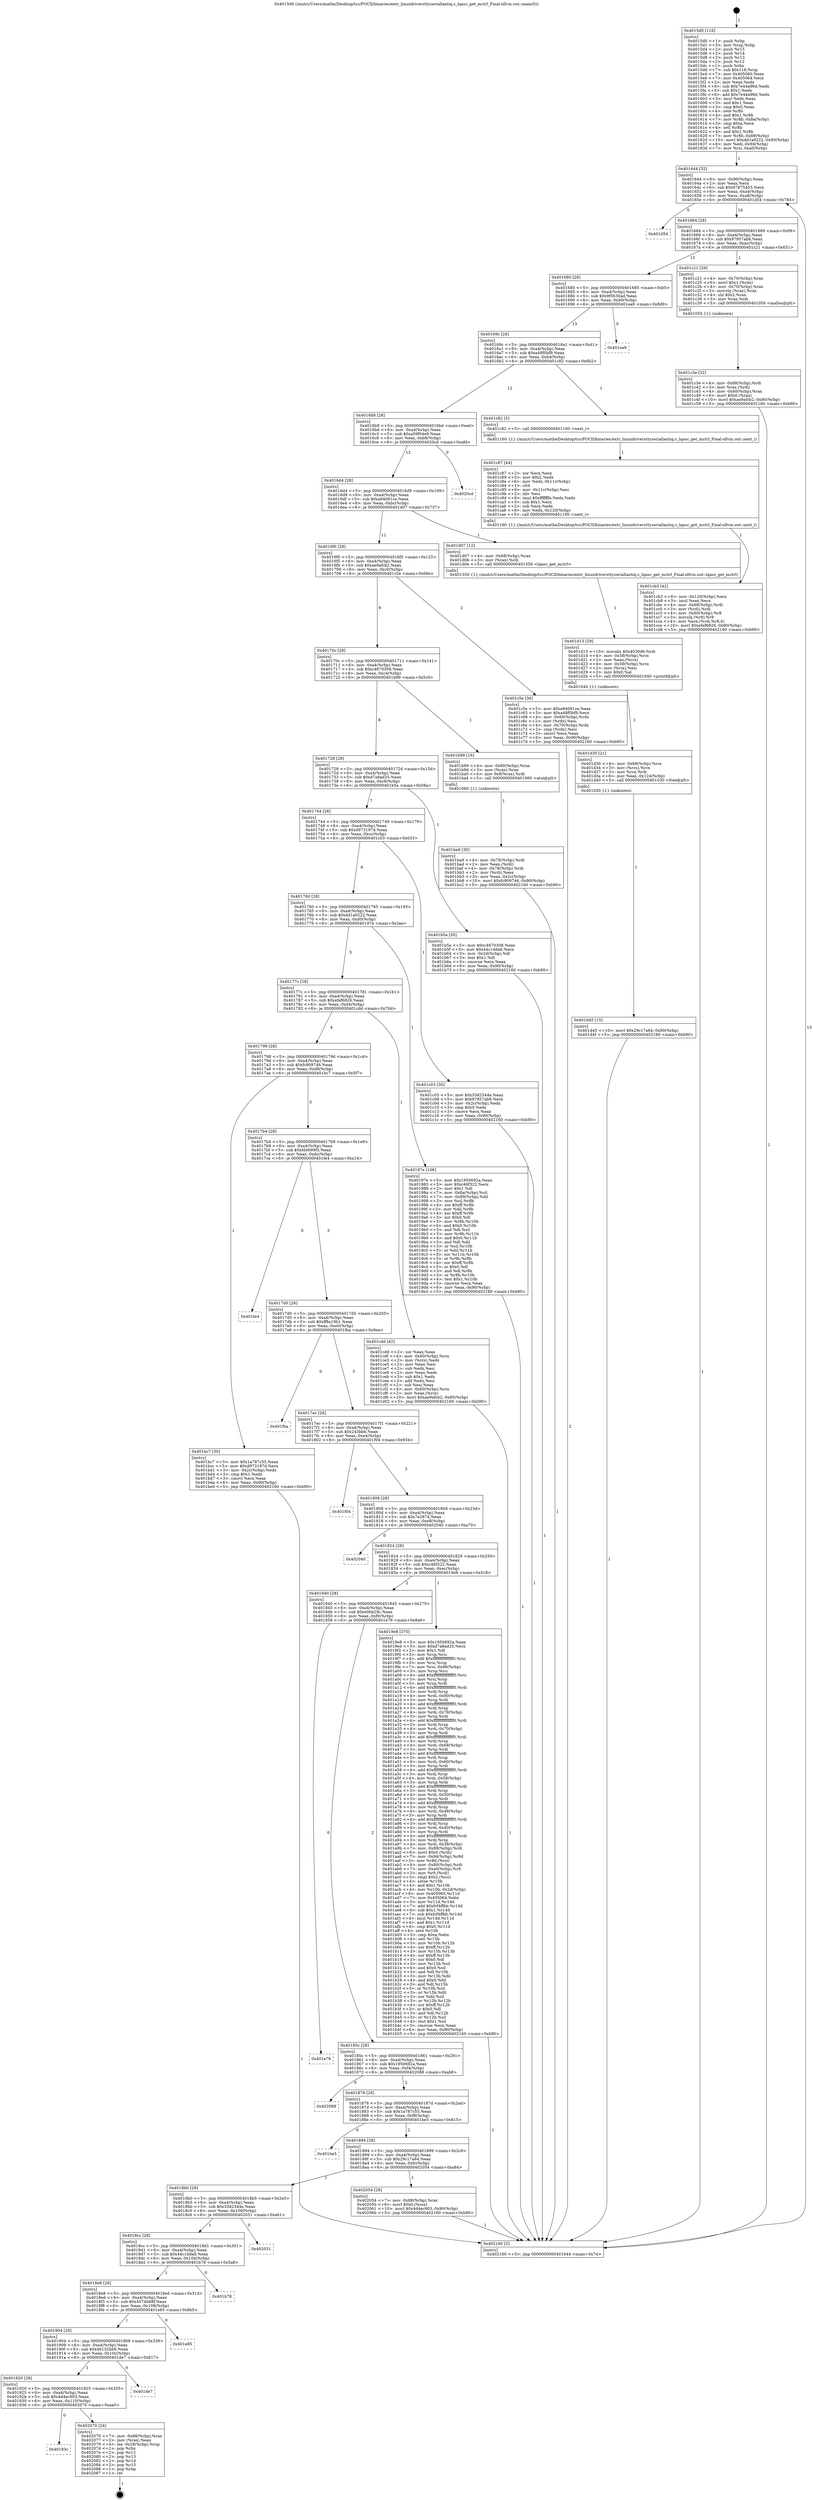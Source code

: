digraph "0x4015d0" {
  label = "0x4015d0 (/mnt/c/Users/mathe/Desktop/tcc/POCII/binaries/extr_linuxdriversttyseriallantiq.c_lqasc_get_mctrl_Final-ollvm.out::main(0))"
  labelloc = "t"
  node[shape=record]

  Entry [label="",width=0.3,height=0.3,shape=circle,fillcolor=black,style=filled]
  "0x401644" [label="{
     0x401644 [32]\l
     | [instrs]\l
     &nbsp;&nbsp;0x401644 \<+6\>: mov -0x90(%rbp),%eax\l
     &nbsp;&nbsp;0x40164a \<+2\>: mov %eax,%ecx\l
     &nbsp;&nbsp;0x40164c \<+6\>: sub $0x97875453,%ecx\l
     &nbsp;&nbsp;0x401652 \<+6\>: mov %eax,-0xa4(%rbp)\l
     &nbsp;&nbsp;0x401658 \<+6\>: mov %ecx,-0xa8(%rbp)\l
     &nbsp;&nbsp;0x40165e \<+6\>: je 0000000000401d54 \<main+0x784\>\l
  }"]
  "0x401d54" [label="{
     0x401d54\l
  }", style=dashed]
  "0x401664" [label="{
     0x401664 [28]\l
     | [instrs]\l
     &nbsp;&nbsp;0x401664 \<+5\>: jmp 0000000000401669 \<main+0x99\>\l
     &nbsp;&nbsp;0x401669 \<+6\>: mov -0xa4(%rbp),%eax\l
     &nbsp;&nbsp;0x40166f \<+5\>: sub $0x97957ab8,%eax\l
     &nbsp;&nbsp;0x401674 \<+6\>: mov %eax,-0xac(%rbp)\l
     &nbsp;&nbsp;0x40167a \<+6\>: je 0000000000401c21 \<main+0x651\>\l
  }"]
  Exit [label="",width=0.3,height=0.3,shape=circle,fillcolor=black,style=filled,peripheries=2]
  "0x401c21" [label="{
     0x401c21 [29]\l
     | [instrs]\l
     &nbsp;&nbsp;0x401c21 \<+4\>: mov -0x70(%rbp),%rax\l
     &nbsp;&nbsp;0x401c25 \<+6\>: movl $0x1,(%rax)\l
     &nbsp;&nbsp;0x401c2b \<+4\>: mov -0x70(%rbp),%rax\l
     &nbsp;&nbsp;0x401c2f \<+3\>: movslq (%rax),%rax\l
     &nbsp;&nbsp;0x401c32 \<+4\>: shl $0x2,%rax\l
     &nbsp;&nbsp;0x401c36 \<+3\>: mov %rax,%rdi\l
     &nbsp;&nbsp;0x401c39 \<+5\>: call 0000000000401050 \<malloc@plt\>\l
     | [calls]\l
     &nbsp;&nbsp;0x401050 \{1\} (unknown)\l
  }"]
  "0x401680" [label="{
     0x401680 [28]\l
     | [instrs]\l
     &nbsp;&nbsp;0x401680 \<+5\>: jmp 0000000000401685 \<main+0xb5\>\l
     &nbsp;&nbsp;0x401685 \<+6\>: mov -0xa4(%rbp),%eax\l
     &nbsp;&nbsp;0x40168b \<+5\>: sub $0x9f5630ad,%eax\l
     &nbsp;&nbsp;0x401690 \<+6\>: mov %eax,-0xb0(%rbp)\l
     &nbsp;&nbsp;0x401696 \<+6\>: je 0000000000401ea9 \<main+0x8d9\>\l
  }"]
  "0x40193c" [label="{
     0x40193c\l
  }", style=dashed]
  "0x401ea9" [label="{
     0x401ea9\l
  }", style=dashed]
  "0x40169c" [label="{
     0x40169c [28]\l
     | [instrs]\l
     &nbsp;&nbsp;0x40169c \<+5\>: jmp 00000000004016a1 \<main+0xd1\>\l
     &nbsp;&nbsp;0x4016a1 \<+6\>: mov -0xa4(%rbp),%eax\l
     &nbsp;&nbsp;0x4016a7 \<+5\>: sub $0xa48f0bf9,%eax\l
     &nbsp;&nbsp;0x4016ac \<+6\>: mov %eax,-0xb4(%rbp)\l
     &nbsp;&nbsp;0x4016b2 \<+6\>: je 0000000000401c82 \<main+0x6b2\>\l
  }"]
  "0x402070" [label="{
     0x402070 [24]\l
     | [instrs]\l
     &nbsp;&nbsp;0x402070 \<+7\>: mov -0x88(%rbp),%rax\l
     &nbsp;&nbsp;0x402077 \<+2\>: mov (%rax),%eax\l
     &nbsp;&nbsp;0x402079 \<+4\>: lea -0x28(%rbp),%rsp\l
     &nbsp;&nbsp;0x40207d \<+1\>: pop %rbx\l
     &nbsp;&nbsp;0x40207e \<+2\>: pop %r12\l
     &nbsp;&nbsp;0x402080 \<+2\>: pop %r13\l
     &nbsp;&nbsp;0x402082 \<+2\>: pop %r14\l
     &nbsp;&nbsp;0x402084 \<+2\>: pop %r15\l
     &nbsp;&nbsp;0x402086 \<+1\>: pop %rbp\l
     &nbsp;&nbsp;0x402087 \<+1\>: ret\l
  }"]
  "0x401c82" [label="{
     0x401c82 [5]\l
     | [instrs]\l
     &nbsp;&nbsp;0x401c82 \<+5\>: call 0000000000401160 \<next_i\>\l
     | [calls]\l
     &nbsp;&nbsp;0x401160 \{1\} (/mnt/c/Users/mathe/Desktop/tcc/POCII/binaries/extr_linuxdriversttyseriallantiq.c_lqasc_get_mctrl_Final-ollvm.out::next_i)\l
  }"]
  "0x4016b8" [label="{
     0x4016b8 [28]\l
     | [instrs]\l
     &nbsp;&nbsp;0x4016b8 \<+5\>: jmp 00000000004016bd \<main+0xed\>\l
     &nbsp;&nbsp;0x4016bd \<+6\>: mov -0xa4(%rbp),%eax\l
     &nbsp;&nbsp;0x4016c3 \<+5\>: sub $0xa59f04e9,%eax\l
     &nbsp;&nbsp;0x4016c8 \<+6\>: mov %eax,-0xb8(%rbp)\l
     &nbsp;&nbsp;0x4016ce \<+6\>: je 00000000004020cd \<main+0xafd\>\l
  }"]
  "0x401920" [label="{
     0x401920 [28]\l
     | [instrs]\l
     &nbsp;&nbsp;0x401920 \<+5\>: jmp 0000000000401925 \<main+0x355\>\l
     &nbsp;&nbsp;0x401925 \<+6\>: mov -0xa4(%rbp),%eax\l
     &nbsp;&nbsp;0x40192b \<+5\>: sub $0x4d4ec903,%eax\l
     &nbsp;&nbsp;0x401930 \<+6\>: mov %eax,-0x110(%rbp)\l
     &nbsp;&nbsp;0x401936 \<+6\>: je 0000000000402070 \<main+0xaa0\>\l
  }"]
  "0x4020cd" [label="{
     0x4020cd\l
  }", style=dashed]
  "0x4016d4" [label="{
     0x4016d4 [28]\l
     | [instrs]\l
     &nbsp;&nbsp;0x4016d4 \<+5\>: jmp 00000000004016d9 \<main+0x109\>\l
     &nbsp;&nbsp;0x4016d9 \<+6\>: mov -0xa4(%rbp),%eax\l
     &nbsp;&nbsp;0x4016df \<+5\>: sub $0xa94081ce,%eax\l
     &nbsp;&nbsp;0x4016e4 \<+6\>: mov %eax,-0xbc(%rbp)\l
     &nbsp;&nbsp;0x4016ea \<+6\>: je 0000000000401d07 \<main+0x737\>\l
  }"]
  "0x401de7" [label="{
     0x401de7\l
  }", style=dashed]
  "0x401d07" [label="{
     0x401d07 [12]\l
     | [instrs]\l
     &nbsp;&nbsp;0x401d07 \<+4\>: mov -0x68(%rbp),%rax\l
     &nbsp;&nbsp;0x401d0b \<+3\>: mov (%rax),%rdi\l
     &nbsp;&nbsp;0x401d0e \<+5\>: call 0000000000401550 \<lqasc_get_mctrl\>\l
     | [calls]\l
     &nbsp;&nbsp;0x401550 \{1\} (/mnt/c/Users/mathe/Desktop/tcc/POCII/binaries/extr_linuxdriversttyseriallantiq.c_lqasc_get_mctrl_Final-ollvm.out::lqasc_get_mctrl)\l
  }"]
  "0x4016f0" [label="{
     0x4016f0 [28]\l
     | [instrs]\l
     &nbsp;&nbsp;0x4016f0 \<+5\>: jmp 00000000004016f5 \<main+0x125\>\l
     &nbsp;&nbsp;0x4016f5 \<+6\>: mov -0xa4(%rbp),%eax\l
     &nbsp;&nbsp;0x4016fb \<+5\>: sub $0xae9afcb2,%eax\l
     &nbsp;&nbsp;0x401700 \<+6\>: mov %eax,-0xc0(%rbp)\l
     &nbsp;&nbsp;0x401706 \<+6\>: je 0000000000401c5e \<main+0x68e\>\l
  }"]
  "0x401904" [label="{
     0x401904 [28]\l
     | [instrs]\l
     &nbsp;&nbsp;0x401904 \<+5\>: jmp 0000000000401909 \<main+0x339\>\l
     &nbsp;&nbsp;0x401909 \<+6\>: mov -0xa4(%rbp),%eax\l
     &nbsp;&nbsp;0x40190f \<+5\>: sub $0x46132bb9,%eax\l
     &nbsp;&nbsp;0x401914 \<+6\>: mov %eax,-0x10c(%rbp)\l
     &nbsp;&nbsp;0x40191a \<+6\>: je 0000000000401de7 \<main+0x817\>\l
  }"]
  "0x401c5e" [label="{
     0x401c5e [36]\l
     | [instrs]\l
     &nbsp;&nbsp;0x401c5e \<+5\>: mov $0xa94081ce,%eax\l
     &nbsp;&nbsp;0x401c63 \<+5\>: mov $0xa48f0bf9,%ecx\l
     &nbsp;&nbsp;0x401c68 \<+4\>: mov -0x60(%rbp),%rdx\l
     &nbsp;&nbsp;0x401c6c \<+2\>: mov (%rdx),%esi\l
     &nbsp;&nbsp;0x401c6e \<+4\>: mov -0x70(%rbp),%rdx\l
     &nbsp;&nbsp;0x401c72 \<+2\>: cmp (%rdx),%esi\l
     &nbsp;&nbsp;0x401c74 \<+3\>: cmovl %ecx,%eax\l
     &nbsp;&nbsp;0x401c77 \<+6\>: mov %eax,-0x90(%rbp)\l
     &nbsp;&nbsp;0x401c7d \<+5\>: jmp 0000000000402160 \<main+0xb90\>\l
  }"]
  "0x40170c" [label="{
     0x40170c [28]\l
     | [instrs]\l
     &nbsp;&nbsp;0x40170c \<+5\>: jmp 0000000000401711 \<main+0x141\>\l
     &nbsp;&nbsp;0x401711 \<+6\>: mov -0xa4(%rbp),%eax\l
     &nbsp;&nbsp;0x401717 \<+5\>: sub $0xc4670308,%eax\l
     &nbsp;&nbsp;0x40171c \<+6\>: mov %eax,-0xc4(%rbp)\l
     &nbsp;&nbsp;0x401722 \<+6\>: je 0000000000401b99 \<main+0x5c9\>\l
  }"]
  "0x401e85" [label="{
     0x401e85\l
  }", style=dashed]
  "0x401b99" [label="{
     0x401b99 [16]\l
     | [instrs]\l
     &nbsp;&nbsp;0x401b99 \<+4\>: mov -0x80(%rbp),%rax\l
     &nbsp;&nbsp;0x401b9d \<+3\>: mov (%rax),%rax\l
     &nbsp;&nbsp;0x401ba0 \<+4\>: mov 0x8(%rax),%rdi\l
     &nbsp;&nbsp;0x401ba4 \<+5\>: call 0000000000401060 \<atoi@plt\>\l
     | [calls]\l
     &nbsp;&nbsp;0x401060 \{1\} (unknown)\l
  }"]
  "0x401728" [label="{
     0x401728 [28]\l
     | [instrs]\l
     &nbsp;&nbsp;0x401728 \<+5\>: jmp 000000000040172d \<main+0x15d\>\l
     &nbsp;&nbsp;0x40172d \<+6\>: mov -0xa4(%rbp),%eax\l
     &nbsp;&nbsp;0x401733 \<+5\>: sub $0xd7a8ad35,%eax\l
     &nbsp;&nbsp;0x401738 \<+6\>: mov %eax,-0xc8(%rbp)\l
     &nbsp;&nbsp;0x40173e \<+6\>: je 0000000000401b5a \<main+0x58a\>\l
  }"]
  "0x4018e8" [label="{
     0x4018e8 [28]\l
     | [instrs]\l
     &nbsp;&nbsp;0x4018e8 \<+5\>: jmp 00000000004018ed \<main+0x31d\>\l
     &nbsp;&nbsp;0x4018ed \<+6\>: mov -0xa4(%rbp),%eax\l
     &nbsp;&nbsp;0x4018f3 \<+5\>: sub $0x4574b88f,%eax\l
     &nbsp;&nbsp;0x4018f8 \<+6\>: mov %eax,-0x108(%rbp)\l
     &nbsp;&nbsp;0x4018fe \<+6\>: je 0000000000401e85 \<main+0x8b5\>\l
  }"]
  "0x401b5a" [label="{
     0x401b5a [30]\l
     | [instrs]\l
     &nbsp;&nbsp;0x401b5a \<+5\>: mov $0xc4670308,%eax\l
     &nbsp;&nbsp;0x401b5f \<+5\>: mov $0x44c1dda8,%ecx\l
     &nbsp;&nbsp;0x401b64 \<+3\>: mov -0x2d(%rbp),%dl\l
     &nbsp;&nbsp;0x401b67 \<+3\>: test $0x1,%dl\l
     &nbsp;&nbsp;0x401b6a \<+3\>: cmovne %ecx,%eax\l
     &nbsp;&nbsp;0x401b6d \<+6\>: mov %eax,-0x90(%rbp)\l
     &nbsp;&nbsp;0x401b73 \<+5\>: jmp 0000000000402160 \<main+0xb90\>\l
  }"]
  "0x401744" [label="{
     0x401744 [28]\l
     | [instrs]\l
     &nbsp;&nbsp;0x401744 \<+5\>: jmp 0000000000401749 \<main+0x179\>\l
     &nbsp;&nbsp;0x401749 \<+6\>: mov -0xa4(%rbp),%eax\l
     &nbsp;&nbsp;0x40174f \<+5\>: sub $0xd973197d,%eax\l
     &nbsp;&nbsp;0x401754 \<+6\>: mov %eax,-0xcc(%rbp)\l
     &nbsp;&nbsp;0x40175a \<+6\>: je 0000000000401c03 \<main+0x633\>\l
  }"]
  "0x401b78" [label="{
     0x401b78\l
  }", style=dashed]
  "0x401c03" [label="{
     0x401c03 [30]\l
     | [instrs]\l
     &nbsp;&nbsp;0x401c03 \<+5\>: mov $0x33d2344e,%eax\l
     &nbsp;&nbsp;0x401c08 \<+5\>: mov $0x97957ab8,%ecx\l
     &nbsp;&nbsp;0x401c0d \<+3\>: mov -0x2c(%rbp),%edx\l
     &nbsp;&nbsp;0x401c10 \<+3\>: cmp $0x0,%edx\l
     &nbsp;&nbsp;0x401c13 \<+3\>: cmove %ecx,%eax\l
     &nbsp;&nbsp;0x401c16 \<+6\>: mov %eax,-0x90(%rbp)\l
     &nbsp;&nbsp;0x401c1c \<+5\>: jmp 0000000000402160 \<main+0xb90\>\l
  }"]
  "0x401760" [label="{
     0x401760 [28]\l
     | [instrs]\l
     &nbsp;&nbsp;0x401760 \<+5\>: jmp 0000000000401765 \<main+0x195\>\l
     &nbsp;&nbsp;0x401765 \<+6\>: mov -0xa4(%rbp),%eax\l
     &nbsp;&nbsp;0x40176b \<+5\>: sub $0xdd1a9222,%eax\l
     &nbsp;&nbsp;0x401770 \<+6\>: mov %eax,-0xd0(%rbp)\l
     &nbsp;&nbsp;0x401776 \<+6\>: je 000000000040197e \<main+0x3ae\>\l
  }"]
  "0x4018cc" [label="{
     0x4018cc [28]\l
     | [instrs]\l
     &nbsp;&nbsp;0x4018cc \<+5\>: jmp 00000000004018d1 \<main+0x301\>\l
     &nbsp;&nbsp;0x4018d1 \<+6\>: mov -0xa4(%rbp),%eax\l
     &nbsp;&nbsp;0x4018d7 \<+5\>: sub $0x44c1dda8,%eax\l
     &nbsp;&nbsp;0x4018dc \<+6\>: mov %eax,-0x104(%rbp)\l
     &nbsp;&nbsp;0x4018e2 \<+6\>: je 0000000000401b78 \<main+0x5a8\>\l
  }"]
  "0x40197e" [label="{
     0x40197e [106]\l
     | [instrs]\l
     &nbsp;&nbsp;0x40197e \<+5\>: mov $0x1950692a,%eax\l
     &nbsp;&nbsp;0x401983 \<+5\>: mov $0xc46f322,%ecx\l
     &nbsp;&nbsp;0x401988 \<+2\>: mov $0x1,%dl\l
     &nbsp;&nbsp;0x40198a \<+7\>: mov -0x8a(%rbp),%sil\l
     &nbsp;&nbsp;0x401991 \<+7\>: mov -0x89(%rbp),%dil\l
     &nbsp;&nbsp;0x401998 \<+3\>: mov %sil,%r8b\l
     &nbsp;&nbsp;0x40199b \<+4\>: xor $0xff,%r8b\l
     &nbsp;&nbsp;0x40199f \<+3\>: mov %dil,%r9b\l
     &nbsp;&nbsp;0x4019a2 \<+4\>: xor $0xff,%r9b\l
     &nbsp;&nbsp;0x4019a6 \<+3\>: xor $0x0,%dl\l
     &nbsp;&nbsp;0x4019a9 \<+3\>: mov %r8b,%r10b\l
     &nbsp;&nbsp;0x4019ac \<+4\>: and $0x0,%r10b\l
     &nbsp;&nbsp;0x4019b0 \<+3\>: and %dl,%sil\l
     &nbsp;&nbsp;0x4019b3 \<+3\>: mov %r9b,%r11b\l
     &nbsp;&nbsp;0x4019b6 \<+4\>: and $0x0,%r11b\l
     &nbsp;&nbsp;0x4019ba \<+3\>: and %dl,%dil\l
     &nbsp;&nbsp;0x4019bd \<+3\>: or %sil,%r10b\l
     &nbsp;&nbsp;0x4019c0 \<+3\>: or %dil,%r11b\l
     &nbsp;&nbsp;0x4019c3 \<+3\>: xor %r11b,%r10b\l
     &nbsp;&nbsp;0x4019c6 \<+3\>: or %r9b,%r8b\l
     &nbsp;&nbsp;0x4019c9 \<+4\>: xor $0xff,%r8b\l
     &nbsp;&nbsp;0x4019cd \<+3\>: or $0x0,%dl\l
     &nbsp;&nbsp;0x4019d0 \<+3\>: and %dl,%r8b\l
     &nbsp;&nbsp;0x4019d3 \<+3\>: or %r8b,%r10b\l
     &nbsp;&nbsp;0x4019d6 \<+4\>: test $0x1,%r10b\l
     &nbsp;&nbsp;0x4019da \<+3\>: cmovne %ecx,%eax\l
     &nbsp;&nbsp;0x4019dd \<+6\>: mov %eax,-0x90(%rbp)\l
     &nbsp;&nbsp;0x4019e3 \<+5\>: jmp 0000000000402160 \<main+0xb90\>\l
  }"]
  "0x40177c" [label="{
     0x40177c [28]\l
     | [instrs]\l
     &nbsp;&nbsp;0x40177c \<+5\>: jmp 0000000000401781 \<main+0x1b1\>\l
     &nbsp;&nbsp;0x401781 \<+6\>: mov -0xa4(%rbp),%eax\l
     &nbsp;&nbsp;0x401787 \<+5\>: sub $0xefaf6826,%eax\l
     &nbsp;&nbsp;0x40178c \<+6\>: mov %eax,-0xd4(%rbp)\l
     &nbsp;&nbsp;0x401792 \<+6\>: je 0000000000401cdd \<main+0x70d\>\l
  }"]
  "0x402160" [label="{
     0x402160 [5]\l
     | [instrs]\l
     &nbsp;&nbsp;0x402160 \<+5\>: jmp 0000000000401644 \<main+0x74\>\l
  }"]
  "0x4015d0" [label="{
     0x4015d0 [116]\l
     | [instrs]\l
     &nbsp;&nbsp;0x4015d0 \<+1\>: push %rbp\l
     &nbsp;&nbsp;0x4015d1 \<+3\>: mov %rsp,%rbp\l
     &nbsp;&nbsp;0x4015d4 \<+2\>: push %r15\l
     &nbsp;&nbsp;0x4015d6 \<+2\>: push %r14\l
     &nbsp;&nbsp;0x4015d8 \<+2\>: push %r13\l
     &nbsp;&nbsp;0x4015da \<+2\>: push %r12\l
     &nbsp;&nbsp;0x4015dc \<+1\>: push %rbx\l
     &nbsp;&nbsp;0x4015dd \<+7\>: sub $0x118,%rsp\l
     &nbsp;&nbsp;0x4015e4 \<+7\>: mov 0x405060,%eax\l
     &nbsp;&nbsp;0x4015eb \<+7\>: mov 0x405064,%ecx\l
     &nbsp;&nbsp;0x4015f2 \<+2\>: mov %eax,%edx\l
     &nbsp;&nbsp;0x4015f4 \<+6\>: sub $0x7e44a96d,%edx\l
     &nbsp;&nbsp;0x4015fa \<+3\>: sub $0x1,%edx\l
     &nbsp;&nbsp;0x4015fd \<+6\>: add $0x7e44a96d,%edx\l
     &nbsp;&nbsp;0x401603 \<+3\>: imul %edx,%eax\l
     &nbsp;&nbsp;0x401606 \<+3\>: and $0x1,%eax\l
     &nbsp;&nbsp;0x401609 \<+3\>: cmp $0x0,%eax\l
     &nbsp;&nbsp;0x40160c \<+4\>: sete %r8b\l
     &nbsp;&nbsp;0x401610 \<+4\>: and $0x1,%r8b\l
     &nbsp;&nbsp;0x401614 \<+7\>: mov %r8b,-0x8a(%rbp)\l
     &nbsp;&nbsp;0x40161b \<+3\>: cmp $0xa,%ecx\l
     &nbsp;&nbsp;0x40161e \<+4\>: setl %r8b\l
     &nbsp;&nbsp;0x401622 \<+4\>: and $0x1,%r8b\l
     &nbsp;&nbsp;0x401626 \<+7\>: mov %r8b,-0x89(%rbp)\l
     &nbsp;&nbsp;0x40162d \<+10\>: movl $0xdd1a9222,-0x90(%rbp)\l
     &nbsp;&nbsp;0x401637 \<+6\>: mov %edi,-0x94(%rbp)\l
     &nbsp;&nbsp;0x40163d \<+7\>: mov %rsi,-0xa0(%rbp)\l
  }"]
  "0x402031" [label="{
     0x402031\l
  }", style=dashed]
  "0x401cdd" [label="{
     0x401cdd [42]\l
     | [instrs]\l
     &nbsp;&nbsp;0x401cdd \<+2\>: xor %eax,%eax\l
     &nbsp;&nbsp;0x401cdf \<+4\>: mov -0x60(%rbp),%rcx\l
     &nbsp;&nbsp;0x401ce3 \<+2\>: mov (%rcx),%edx\l
     &nbsp;&nbsp;0x401ce5 \<+2\>: mov %eax,%esi\l
     &nbsp;&nbsp;0x401ce7 \<+2\>: sub %edx,%esi\l
     &nbsp;&nbsp;0x401ce9 \<+2\>: mov %eax,%edx\l
     &nbsp;&nbsp;0x401ceb \<+3\>: sub $0x1,%edx\l
     &nbsp;&nbsp;0x401cee \<+2\>: add %edx,%esi\l
     &nbsp;&nbsp;0x401cf0 \<+2\>: sub %esi,%eax\l
     &nbsp;&nbsp;0x401cf2 \<+4\>: mov -0x60(%rbp),%rcx\l
     &nbsp;&nbsp;0x401cf6 \<+2\>: mov %eax,(%rcx)\l
     &nbsp;&nbsp;0x401cf8 \<+10\>: movl $0xae9afcb2,-0x90(%rbp)\l
     &nbsp;&nbsp;0x401d02 \<+5\>: jmp 0000000000402160 \<main+0xb90\>\l
  }"]
  "0x401798" [label="{
     0x401798 [28]\l
     | [instrs]\l
     &nbsp;&nbsp;0x401798 \<+5\>: jmp 000000000040179d \<main+0x1cd\>\l
     &nbsp;&nbsp;0x40179d \<+6\>: mov -0xa4(%rbp),%eax\l
     &nbsp;&nbsp;0x4017a3 \<+5\>: sub $0xfc909746,%eax\l
     &nbsp;&nbsp;0x4017a8 \<+6\>: mov %eax,-0xd8(%rbp)\l
     &nbsp;&nbsp;0x4017ae \<+6\>: je 0000000000401bc7 \<main+0x5f7\>\l
  }"]
  "0x4018b0" [label="{
     0x4018b0 [28]\l
     | [instrs]\l
     &nbsp;&nbsp;0x4018b0 \<+5\>: jmp 00000000004018b5 \<main+0x2e5\>\l
     &nbsp;&nbsp;0x4018b5 \<+6\>: mov -0xa4(%rbp),%eax\l
     &nbsp;&nbsp;0x4018bb \<+5\>: sub $0x33d2344e,%eax\l
     &nbsp;&nbsp;0x4018c0 \<+6\>: mov %eax,-0x100(%rbp)\l
     &nbsp;&nbsp;0x4018c6 \<+6\>: je 0000000000402031 \<main+0xa61\>\l
  }"]
  "0x401bc7" [label="{
     0x401bc7 [30]\l
     | [instrs]\l
     &nbsp;&nbsp;0x401bc7 \<+5\>: mov $0x1a787c55,%eax\l
     &nbsp;&nbsp;0x401bcc \<+5\>: mov $0xd973197d,%ecx\l
     &nbsp;&nbsp;0x401bd1 \<+3\>: mov -0x2c(%rbp),%edx\l
     &nbsp;&nbsp;0x401bd4 \<+3\>: cmp $0x1,%edx\l
     &nbsp;&nbsp;0x401bd7 \<+3\>: cmovl %ecx,%eax\l
     &nbsp;&nbsp;0x401bda \<+6\>: mov %eax,-0x90(%rbp)\l
     &nbsp;&nbsp;0x401be0 \<+5\>: jmp 0000000000402160 \<main+0xb90\>\l
  }"]
  "0x4017b4" [label="{
     0x4017b4 [28]\l
     | [instrs]\l
     &nbsp;&nbsp;0x4017b4 \<+5\>: jmp 00000000004017b9 \<main+0x1e9\>\l
     &nbsp;&nbsp;0x4017b9 \<+6\>: mov -0xa4(%rbp),%eax\l
     &nbsp;&nbsp;0x4017bf \<+5\>: sub $0xfd4699f3,%eax\l
     &nbsp;&nbsp;0x4017c4 \<+6\>: mov %eax,-0xdc(%rbp)\l
     &nbsp;&nbsp;0x4017ca \<+6\>: je 0000000000401fe4 \<main+0xa14\>\l
  }"]
  "0x402054" [label="{
     0x402054 [28]\l
     | [instrs]\l
     &nbsp;&nbsp;0x402054 \<+7\>: mov -0x88(%rbp),%rax\l
     &nbsp;&nbsp;0x40205b \<+6\>: movl $0x0,(%rax)\l
     &nbsp;&nbsp;0x402061 \<+10\>: movl $0x4d4ec903,-0x90(%rbp)\l
     &nbsp;&nbsp;0x40206b \<+5\>: jmp 0000000000402160 \<main+0xb90\>\l
  }"]
  "0x401fe4" [label="{
     0x401fe4\l
  }", style=dashed]
  "0x4017d0" [label="{
     0x4017d0 [28]\l
     | [instrs]\l
     &nbsp;&nbsp;0x4017d0 \<+5\>: jmp 00000000004017d5 \<main+0x205\>\l
     &nbsp;&nbsp;0x4017d5 \<+6\>: mov -0xa4(%rbp),%eax\l
     &nbsp;&nbsp;0x4017db \<+5\>: sub $0xff8a19b1,%eax\l
     &nbsp;&nbsp;0x4017e0 \<+6\>: mov %eax,-0xe0(%rbp)\l
     &nbsp;&nbsp;0x4017e6 \<+6\>: je 0000000000401fba \<main+0x9ea\>\l
  }"]
  "0x401894" [label="{
     0x401894 [28]\l
     | [instrs]\l
     &nbsp;&nbsp;0x401894 \<+5\>: jmp 0000000000401899 \<main+0x2c9\>\l
     &nbsp;&nbsp;0x401899 \<+6\>: mov -0xa4(%rbp),%eax\l
     &nbsp;&nbsp;0x40189f \<+5\>: sub $0x29c17a64,%eax\l
     &nbsp;&nbsp;0x4018a4 \<+6\>: mov %eax,-0xfc(%rbp)\l
     &nbsp;&nbsp;0x4018aa \<+6\>: je 0000000000402054 \<main+0xa84\>\l
  }"]
  "0x401fba" [label="{
     0x401fba\l
  }", style=dashed]
  "0x4017ec" [label="{
     0x4017ec [28]\l
     | [instrs]\l
     &nbsp;&nbsp;0x4017ec \<+5\>: jmp 00000000004017f1 \<main+0x221\>\l
     &nbsp;&nbsp;0x4017f1 \<+6\>: mov -0xa4(%rbp),%eax\l
     &nbsp;&nbsp;0x4017f7 \<+5\>: sub $0x243bbb,%eax\l
     &nbsp;&nbsp;0x4017fc \<+6\>: mov %eax,-0xe4(%rbp)\l
     &nbsp;&nbsp;0x401802 \<+6\>: je 0000000000401f04 \<main+0x934\>\l
  }"]
  "0x401be5" [label="{
     0x401be5\l
  }", style=dashed]
  "0x401f04" [label="{
     0x401f04\l
  }", style=dashed]
  "0x401808" [label="{
     0x401808 [28]\l
     | [instrs]\l
     &nbsp;&nbsp;0x401808 \<+5\>: jmp 000000000040180d \<main+0x23d\>\l
     &nbsp;&nbsp;0x40180d \<+6\>: mov -0xa4(%rbp),%eax\l
     &nbsp;&nbsp;0x401813 \<+5\>: sub $0x7e2874,%eax\l
     &nbsp;&nbsp;0x401818 \<+6\>: mov %eax,-0xe8(%rbp)\l
     &nbsp;&nbsp;0x40181e \<+6\>: je 0000000000402040 \<main+0xa70\>\l
  }"]
  "0x401878" [label="{
     0x401878 [28]\l
     | [instrs]\l
     &nbsp;&nbsp;0x401878 \<+5\>: jmp 000000000040187d \<main+0x2ad\>\l
     &nbsp;&nbsp;0x40187d \<+6\>: mov -0xa4(%rbp),%eax\l
     &nbsp;&nbsp;0x401883 \<+5\>: sub $0x1a787c55,%eax\l
     &nbsp;&nbsp;0x401888 \<+6\>: mov %eax,-0xf8(%rbp)\l
     &nbsp;&nbsp;0x40188e \<+6\>: je 0000000000401be5 \<main+0x615\>\l
  }"]
  "0x402040" [label="{
     0x402040\l
  }", style=dashed]
  "0x401824" [label="{
     0x401824 [28]\l
     | [instrs]\l
     &nbsp;&nbsp;0x401824 \<+5\>: jmp 0000000000401829 \<main+0x259\>\l
     &nbsp;&nbsp;0x401829 \<+6\>: mov -0xa4(%rbp),%eax\l
     &nbsp;&nbsp;0x40182f \<+5\>: sub $0xc46f322,%eax\l
     &nbsp;&nbsp;0x401834 \<+6\>: mov %eax,-0xec(%rbp)\l
     &nbsp;&nbsp;0x40183a \<+6\>: je 00000000004019e8 \<main+0x418\>\l
  }"]
  "0x402088" [label="{
     0x402088\l
  }", style=dashed]
  "0x4019e8" [label="{
     0x4019e8 [370]\l
     | [instrs]\l
     &nbsp;&nbsp;0x4019e8 \<+5\>: mov $0x1950692a,%eax\l
     &nbsp;&nbsp;0x4019ed \<+5\>: mov $0xd7a8ad35,%ecx\l
     &nbsp;&nbsp;0x4019f2 \<+2\>: mov $0x1,%dl\l
     &nbsp;&nbsp;0x4019f4 \<+3\>: mov %rsp,%rsi\l
     &nbsp;&nbsp;0x4019f7 \<+4\>: add $0xfffffffffffffff0,%rsi\l
     &nbsp;&nbsp;0x4019fb \<+3\>: mov %rsi,%rsp\l
     &nbsp;&nbsp;0x4019fe \<+7\>: mov %rsi,-0x88(%rbp)\l
     &nbsp;&nbsp;0x401a05 \<+3\>: mov %rsp,%rsi\l
     &nbsp;&nbsp;0x401a08 \<+4\>: add $0xfffffffffffffff0,%rsi\l
     &nbsp;&nbsp;0x401a0c \<+3\>: mov %rsi,%rsp\l
     &nbsp;&nbsp;0x401a0f \<+3\>: mov %rsp,%rdi\l
     &nbsp;&nbsp;0x401a12 \<+4\>: add $0xfffffffffffffff0,%rdi\l
     &nbsp;&nbsp;0x401a16 \<+3\>: mov %rdi,%rsp\l
     &nbsp;&nbsp;0x401a19 \<+4\>: mov %rdi,-0x80(%rbp)\l
     &nbsp;&nbsp;0x401a1d \<+3\>: mov %rsp,%rdi\l
     &nbsp;&nbsp;0x401a20 \<+4\>: add $0xfffffffffffffff0,%rdi\l
     &nbsp;&nbsp;0x401a24 \<+3\>: mov %rdi,%rsp\l
     &nbsp;&nbsp;0x401a27 \<+4\>: mov %rdi,-0x78(%rbp)\l
     &nbsp;&nbsp;0x401a2b \<+3\>: mov %rsp,%rdi\l
     &nbsp;&nbsp;0x401a2e \<+4\>: add $0xfffffffffffffff0,%rdi\l
     &nbsp;&nbsp;0x401a32 \<+3\>: mov %rdi,%rsp\l
     &nbsp;&nbsp;0x401a35 \<+4\>: mov %rdi,-0x70(%rbp)\l
     &nbsp;&nbsp;0x401a39 \<+3\>: mov %rsp,%rdi\l
     &nbsp;&nbsp;0x401a3c \<+4\>: add $0xfffffffffffffff0,%rdi\l
     &nbsp;&nbsp;0x401a40 \<+3\>: mov %rdi,%rsp\l
     &nbsp;&nbsp;0x401a43 \<+4\>: mov %rdi,-0x68(%rbp)\l
     &nbsp;&nbsp;0x401a47 \<+3\>: mov %rsp,%rdi\l
     &nbsp;&nbsp;0x401a4a \<+4\>: add $0xfffffffffffffff0,%rdi\l
     &nbsp;&nbsp;0x401a4e \<+3\>: mov %rdi,%rsp\l
     &nbsp;&nbsp;0x401a51 \<+4\>: mov %rdi,-0x60(%rbp)\l
     &nbsp;&nbsp;0x401a55 \<+3\>: mov %rsp,%rdi\l
     &nbsp;&nbsp;0x401a58 \<+4\>: add $0xfffffffffffffff0,%rdi\l
     &nbsp;&nbsp;0x401a5c \<+3\>: mov %rdi,%rsp\l
     &nbsp;&nbsp;0x401a5f \<+4\>: mov %rdi,-0x58(%rbp)\l
     &nbsp;&nbsp;0x401a63 \<+3\>: mov %rsp,%rdi\l
     &nbsp;&nbsp;0x401a66 \<+4\>: add $0xfffffffffffffff0,%rdi\l
     &nbsp;&nbsp;0x401a6a \<+3\>: mov %rdi,%rsp\l
     &nbsp;&nbsp;0x401a6d \<+4\>: mov %rdi,-0x50(%rbp)\l
     &nbsp;&nbsp;0x401a71 \<+3\>: mov %rsp,%rdi\l
     &nbsp;&nbsp;0x401a74 \<+4\>: add $0xfffffffffffffff0,%rdi\l
     &nbsp;&nbsp;0x401a78 \<+3\>: mov %rdi,%rsp\l
     &nbsp;&nbsp;0x401a7b \<+4\>: mov %rdi,-0x48(%rbp)\l
     &nbsp;&nbsp;0x401a7f \<+3\>: mov %rsp,%rdi\l
     &nbsp;&nbsp;0x401a82 \<+4\>: add $0xfffffffffffffff0,%rdi\l
     &nbsp;&nbsp;0x401a86 \<+3\>: mov %rdi,%rsp\l
     &nbsp;&nbsp;0x401a89 \<+4\>: mov %rdi,-0x40(%rbp)\l
     &nbsp;&nbsp;0x401a8d \<+3\>: mov %rsp,%rdi\l
     &nbsp;&nbsp;0x401a90 \<+4\>: add $0xfffffffffffffff0,%rdi\l
     &nbsp;&nbsp;0x401a94 \<+3\>: mov %rdi,%rsp\l
     &nbsp;&nbsp;0x401a97 \<+4\>: mov %rdi,-0x38(%rbp)\l
     &nbsp;&nbsp;0x401a9b \<+7\>: mov -0x88(%rbp),%rdi\l
     &nbsp;&nbsp;0x401aa2 \<+6\>: movl $0x0,(%rdi)\l
     &nbsp;&nbsp;0x401aa8 \<+7\>: mov -0x94(%rbp),%r8d\l
     &nbsp;&nbsp;0x401aaf \<+3\>: mov %r8d,(%rsi)\l
     &nbsp;&nbsp;0x401ab2 \<+4\>: mov -0x80(%rbp),%rdi\l
     &nbsp;&nbsp;0x401ab6 \<+7\>: mov -0xa0(%rbp),%r9\l
     &nbsp;&nbsp;0x401abd \<+3\>: mov %r9,(%rdi)\l
     &nbsp;&nbsp;0x401ac0 \<+3\>: cmpl $0x2,(%rsi)\l
     &nbsp;&nbsp;0x401ac3 \<+4\>: setne %r10b\l
     &nbsp;&nbsp;0x401ac7 \<+4\>: and $0x1,%r10b\l
     &nbsp;&nbsp;0x401acb \<+4\>: mov %r10b,-0x2d(%rbp)\l
     &nbsp;&nbsp;0x401acf \<+8\>: mov 0x405060,%r11d\l
     &nbsp;&nbsp;0x401ad7 \<+7\>: mov 0x405064,%ebx\l
     &nbsp;&nbsp;0x401ade \<+3\>: mov %r11d,%r14d\l
     &nbsp;&nbsp;0x401ae1 \<+7\>: add $0xfcf4ffbb,%r14d\l
     &nbsp;&nbsp;0x401ae8 \<+4\>: sub $0x1,%r14d\l
     &nbsp;&nbsp;0x401aec \<+7\>: sub $0xfcf4ffbb,%r14d\l
     &nbsp;&nbsp;0x401af3 \<+4\>: imul %r14d,%r11d\l
     &nbsp;&nbsp;0x401af7 \<+4\>: and $0x1,%r11d\l
     &nbsp;&nbsp;0x401afb \<+4\>: cmp $0x0,%r11d\l
     &nbsp;&nbsp;0x401aff \<+4\>: sete %r10b\l
     &nbsp;&nbsp;0x401b03 \<+3\>: cmp $0xa,%ebx\l
     &nbsp;&nbsp;0x401b06 \<+4\>: setl %r15b\l
     &nbsp;&nbsp;0x401b0a \<+3\>: mov %r10b,%r12b\l
     &nbsp;&nbsp;0x401b0d \<+4\>: xor $0xff,%r12b\l
     &nbsp;&nbsp;0x401b11 \<+3\>: mov %r15b,%r13b\l
     &nbsp;&nbsp;0x401b14 \<+4\>: xor $0xff,%r13b\l
     &nbsp;&nbsp;0x401b18 \<+3\>: xor $0x0,%dl\l
     &nbsp;&nbsp;0x401b1b \<+3\>: mov %r12b,%sil\l
     &nbsp;&nbsp;0x401b1e \<+4\>: and $0x0,%sil\l
     &nbsp;&nbsp;0x401b22 \<+3\>: and %dl,%r10b\l
     &nbsp;&nbsp;0x401b25 \<+3\>: mov %r13b,%dil\l
     &nbsp;&nbsp;0x401b28 \<+4\>: and $0x0,%dil\l
     &nbsp;&nbsp;0x401b2c \<+3\>: and %dl,%r15b\l
     &nbsp;&nbsp;0x401b2f \<+3\>: or %r10b,%sil\l
     &nbsp;&nbsp;0x401b32 \<+3\>: or %r15b,%dil\l
     &nbsp;&nbsp;0x401b35 \<+3\>: xor %dil,%sil\l
     &nbsp;&nbsp;0x401b38 \<+3\>: or %r13b,%r12b\l
     &nbsp;&nbsp;0x401b3b \<+4\>: xor $0xff,%r12b\l
     &nbsp;&nbsp;0x401b3f \<+3\>: or $0x0,%dl\l
     &nbsp;&nbsp;0x401b42 \<+3\>: and %dl,%r12b\l
     &nbsp;&nbsp;0x401b45 \<+3\>: or %r12b,%sil\l
     &nbsp;&nbsp;0x401b48 \<+4\>: test $0x1,%sil\l
     &nbsp;&nbsp;0x401b4c \<+3\>: cmovne %ecx,%eax\l
     &nbsp;&nbsp;0x401b4f \<+6\>: mov %eax,-0x90(%rbp)\l
     &nbsp;&nbsp;0x401b55 \<+5\>: jmp 0000000000402160 \<main+0xb90\>\l
  }"]
  "0x401840" [label="{
     0x401840 [28]\l
     | [instrs]\l
     &nbsp;&nbsp;0x401840 \<+5\>: jmp 0000000000401845 \<main+0x275\>\l
     &nbsp;&nbsp;0x401845 \<+6\>: mov -0xa4(%rbp),%eax\l
     &nbsp;&nbsp;0x40184b \<+5\>: sub $0xe0bb29c,%eax\l
     &nbsp;&nbsp;0x401850 \<+6\>: mov %eax,-0xf0(%rbp)\l
     &nbsp;&nbsp;0x401856 \<+6\>: je 0000000000401e76 \<main+0x8a6\>\l
  }"]
  "0x40185c" [label="{
     0x40185c [28]\l
     | [instrs]\l
     &nbsp;&nbsp;0x40185c \<+5\>: jmp 0000000000401861 \<main+0x291\>\l
     &nbsp;&nbsp;0x401861 \<+6\>: mov -0xa4(%rbp),%eax\l
     &nbsp;&nbsp;0x401867 \<+5\>: sub $0x1950692a,%eax\l
     &nbsp;&nbsp;0x40186c \<+6\>: mov %eax,-0xf4(%rbp)\l
     &nbsp;&nbsp;0x401872 \<+6\>: je 0000000000402088 \<main+0xab8\>\l
  }"]
  "0x401ba9" [label="{
     0x401ba9 [30]\l
     | [instrs]\l
     &nbsp;&nbsp;0x401ba9 \<+4\>: mov -0x78(%rbp),%rdi\l
     &nbsp;&nbsp;0x401bad \<+2\>: mov %eax,(%rdi)\l
     &nbsp;&nbsp;0x401baf \<+4\>: mov -0x78(%rbp),%rdi\l
     &nbsp;&nbsp;0x401bb3 \<+2\>: mov (%rdi),%eax\l
     &nbsp;&nbsp;0x401bb5 \<+3\>: mov %eax,-0x2c(%rbp)\l
     &nbsp;&nbsp;0x401bb8 \<+10\>: movl $0xfc909746,-0x90(%rbp)\l
     &nbsp;&nbsp;0x401bc2 \<+5\>: jmp 0000000000402160 \<main+0xb90\>\l
  }"]
  "0x401c3e" [label="{
     0x401c3e [32]\l
     | [instrs]\l
     &nbsp;&nbsp;0x401c3e \<+4\>: mov -0x68(%rbp),%rdi\l
     &nbsp;&nbsp;0x401c42 \<+3\>: mov %rax,(%rdi)\l
     &nbsp;&nbsp;0x401c45 \<+4\>: mov -0x60(%rbp),%rax\l
     &nbsp;&nbsp;0x401c49 \<+6\>: movl $0x0,(%rax)\l
     &nbsp;&nbsp;0x401c4f \<+10\>: movl $0xae9afcb2,-0x90(%rbp)\l
     &nbsp;&nbsp;0x401c59 \<+5\>: jmp 0000000000402160 \<main+0xb90\>\l
  }"]
  "0x401c87" [label="{
     0x401c87 [44]\l
     | [instrs]\l
     &nbsp;&nbsp;0x401c87 \<+2\>: xor %ecx,%ecx\l
     &nbsp;&nbsp;0x401c89 \<+5\>: mov $0x2,%edx\l
     &nbsp;&nbsp;0x401c8e \<+6\>: mov %edx,-0x11c(%rbp)\l
     &nbsp;&nbsp;0x401c94 \<+1\>: cltd\l
     &nbsp;&nbsp;0x401c95 \<+6\>: mov -0x11c(%rbp),%esi\l
     &nbsp;&nbsp;0x401c9b \<+2\>: idiv %esi\l
     &nbsp;&nbsp;0x401c9d \<+6\>: imul $0xfffffffe,%edx,%edx\l
     &nbsp;&nbsp;0x401ca3 \<+3\>: sub $0x1,%ecx\l
     &nbsp;&nbsp;0x401ca6 \<+2\>: sub %ecx,%edx\l
     &nbsp;&nbsp;0x401ca8 \<+6\>: mov %edx,-0x120(%rbp)\l
     &nbsp;&nbsp;0x401cae \<+5\>: call 0000000000401160 \<next_i\>\l
     | [calls]\l
     &nbsp;&nbsp;0x401160 \{1\} (/mnt/c/Users/mathe/Desktop/tcc/POCII/binaries/extr_linuxdriversttyseriallantiq.c_lqasc_get_mctrl_Final-ollvm.out::next_i)\l
  }"]
  "0x401cb3" [label="{
     0x401cb3 [42]\l
     | [instrs]\l
     &nbsp;&nbsp;0x401cb3 \<+6\>: mov -0x120(%rbp),%ecx\l
     &nbsp;&nbsp;0x401cb9 \<+3\>: imul %eax,%ecx\l
     &nbsp;&nbsp;0x401cbc \<+4\>: mov -0x68(%rbp),%rdi\l
     &nbsp;&nbsp;0x401cc0 \<+3\>: mov (%rdi),%rdi\l
     &nbsp;&nbsp;0x401cc3 \<+4\>: mov -0x60(%rbp),%r8\l
     &nbsp;&nbsp;0x401cc7 \<+3\>: movslq (%r8),%r8\l
     &nbsp;&nbsp;0x401cca \<+4\>: mov %ecx,(%rdi,%r8,4)\l
     &nbsp;&nbsp;0x401cce \<+10\>: movl $0xefaf6826,-0x90(%rbp)\l
     &nbsp;&nbsp;0x401cd8 \<+5\>: jmp 0000000000402160 \<main+0xb90\>\l
  }"]
  "0x401d13" [label="{
     0x401d13 [29]\l
     | [instrs]\l
     &nbsp;&nbsp;0x401d13 \<+10\>: movabs $0x4030d6,%rdi\l
     &nbsp;&nbsp;0x401d1d \<+4\>: mov -0x58(%rbp),%rcx\l
     &nbsp;&nbsp;0x401d21 \<+2\>: mov %eax,(%rcx)\l
     &nbsp;&nbsp;0x401d23 \<+4\>: mov -0x58(%rbp),%rcx\l
     &nbsp;&nbsp;0x401d27 \<+2\>: mov (%rcx),%esi\l
     &nbsp;&nbsp;0x401d29 \<+2\>: mov $0x0,%al\l
     &nbsp;&nbsp;0x401d2b \<+5\>: call 0000000000401040 \<printf@plt\>\l
     | [calls]\l
     &nbsp;&nbsp;0x401040 \{1\} (unknown)\l
  }"]
  "0x401d30" [label="{
     0x401d30 [21]\l
     | [instrs]\l
     &nbsp;&nbsp;0x401d30 \<+4\>: mov -0x68(%rbp),%rcx\l
     &nbsp;&nbsp;0x401d34 \<+3\>: mov (%rcx),%rcx\l
     &nbsp;&nbsp;0x401d37 \<+3\>: mov %rcx,%rdi\l
     &nbsp;&nbsp;0x401d3a \<+6\>: mov %eax,-0x124(%rbp)\l
     &nbsp;&nbsp;0x401d40 \<+5\>: call 0000000000401030 \<free@plt\>\l
     | [calls]\l
     &nbsp;&nbsp;0x401030 \{1\} (unknown)\l
  }"]
  "0x401d45" [label="{
     0x401d45 [15]\l
     | [instrs]\l
     &nbsp;&nbsp;0x401d45 \<+10\>: movl $0x29c17a64,-0x90(%rbp)\l
     &nbsp;&nbsp;0x401d4f \<+5\>: jmp 0000000000402160 \<main+0xb90\>\l
  }"]
  "0x401e76" [label="{
     0x401e76\l
  }", style=dashed]
  Entry -> "0x4015d0" [label=" 1"]
  "0x401644" -> "0x401d54" [label=" 0"]
  "0x401644" -> "0x401664" [label=" 14"]
  "0x402070" -> Exit [label=" 1"]
  "0x401664" -> "0x401c21" [label=" 1"]
  "0x401664" -> "0x401680" [label=" 13"]
  "0x401920" -> "0x40193c" [label=" 0"]
  "0x401680" -> "0x401ea9" [label=" 0"]
  "0x401680" -> "0x40169c" [label=" 13"]
  "0x401920" -> "0x402070" [label=" 1"]
  "0x40169c" -> "0x401c82" [label=" 1"]
  "0x40169c" -> "0x4016b8" [label=" 12"]
  "0x401904" -> "0x401920" [label=" 1"]
  "0x4016b8" -> "0x4020cd" [label=" 0"]
  "0x4016b8" -> "0x4016d4" [label=" 12"]
  "0x401904" -> "0x401de7" [label=" 0"]
  "0x4016d4" -> "0x401d07" [label=" 1"]
  "0x4016d4" -> "0x4016f0" [label=" 11"]
  "0x4018e8" -> "0x401904" [label=" 1"]
  "0x4016f0" -> "0x401c5e" [label=" 2"]
  "0x4016f0" -> "0x40170c" [label=" 9"]
  "0x4018e8" -> "0x401e85" [label=" 0"]
  "0x40170c" -> "0x401b99" [label=" 1"]
  "0x40170c" -> "0x401728" [label=" 8"]
  "0x4018cc" -> "0x4018e8" [label=" 1"]
  "0x401728" -> "0x401b5a" [label=" 1"]
  "0x401728" -> "0x401744" [label=" 7"]
  "0x4018cc" -> "0x401b78" [label=" 0"]
  "0x401744" -> "0x401c03" [label=" 1"]
  "0x401744" -> "0x401760" [label=" 6"]
  "0x4018b0" -> "0x4018cc" [label=" 1"]
  "0x401760" -> "0x40197e" [label=" 1"]
  "0x401760" -> "0x40177c" [label=" 5"]
  "0x40197e" -> "0x402160" [label=" 1"]
  "0x4015d0" -> "0x401644" [label=" 1"]
  "0x402160" -> "0x401644" [label=" 13"]
  "0x4018b0" -> "0x402031" [label=" 0"]
  "0x40177c" -> "0x401cdd" [label=" 1"]
  "0x40177c" -> "0x401798" [label=" 4"]
  "0x402054" -> "0x402160" [label=" 1"]
  "0x401798" -> "0x401bc7" [label=" 1"]
  "0x401798" -> "0x4017b4" [label=" 3"]
  "0x401894" -> "0x4018b0" [label=" 1"]
  "0x4017b4" -> "0x401fe4" [label=" 0"]
  "0x4017b4" -> "0x4017d0" [label=" 3"]
  "0x401894" -> "0x402054" [label=" 1"]
  "0x4017d0" -> "0x401fba" [label=" 0"]
  "0x4017d0" -> "0x4017ec" [label=" 3"]
  "0x401878" -> "0x401894" [label=" 2"]
  "0x4017ec" -> "0x401f04" [label=" 0"]
  "0x4017ec" -> "0x401808" [label=" 3"]
  "0x401878" -> "0x401be5" [label=" 0"]
  "0x401808" -> "0x402040" [label=" 0"]
  "0x401808" -> "0x401824" [label=" 3"]
  "0x40185c" -> "0x401878" [label=" 2"]
  "0x401824" -> "0x4019e8" [label=" 1"]
  "0x401824" -> "0x401840" [label=" 2"]
  "0x40185c" -> "0x402088" [label=" 0"]
  "0x4019e8" -> "0x402160" [label=" 1"]
  "0x401b5a" -> "0x402160" [label=" 1"]
  "0x401b99" -> "0x401ba9" [label=" 1"]
  "0x401ba9" -> "0x402160" [label=" 1"]
  "0x401bc7" -> "0x402160" [label=" 1"]
  "0x401c03" -> "0x402160" [label=" 1"]
  "0x401c21" -> "0x401c3e" [label=" 1"]
  "0x401c3e" -> "0x402160" [label=" 1"]
  "0x401c5e" -> "0x402160" [label=" 2"]
  "0x401c82" -> "0x401c87" [label=" 1"]
  "0x401c87" -> "0x401cb3" [label=" 1"]
  "0x401cb3" -> "0x402160" [label=" 1"]
  "0x401cdd" -> "0x402160" [label=" 1"]
  "0x401d07" -> "0x401d13" [label=" 1"]
  "0x401d13" -> "0x401d30" [label=" 1"]
  "0x401d30" -> "0x401d45" [label=" 1"]
  "0x401d45" -> "0x402160" [label=" 1"]
  "0x401840" -> "0x40185c" [label=" 2"]
  "0x401840" -> "0x401e76" [label=" 0"]
}
